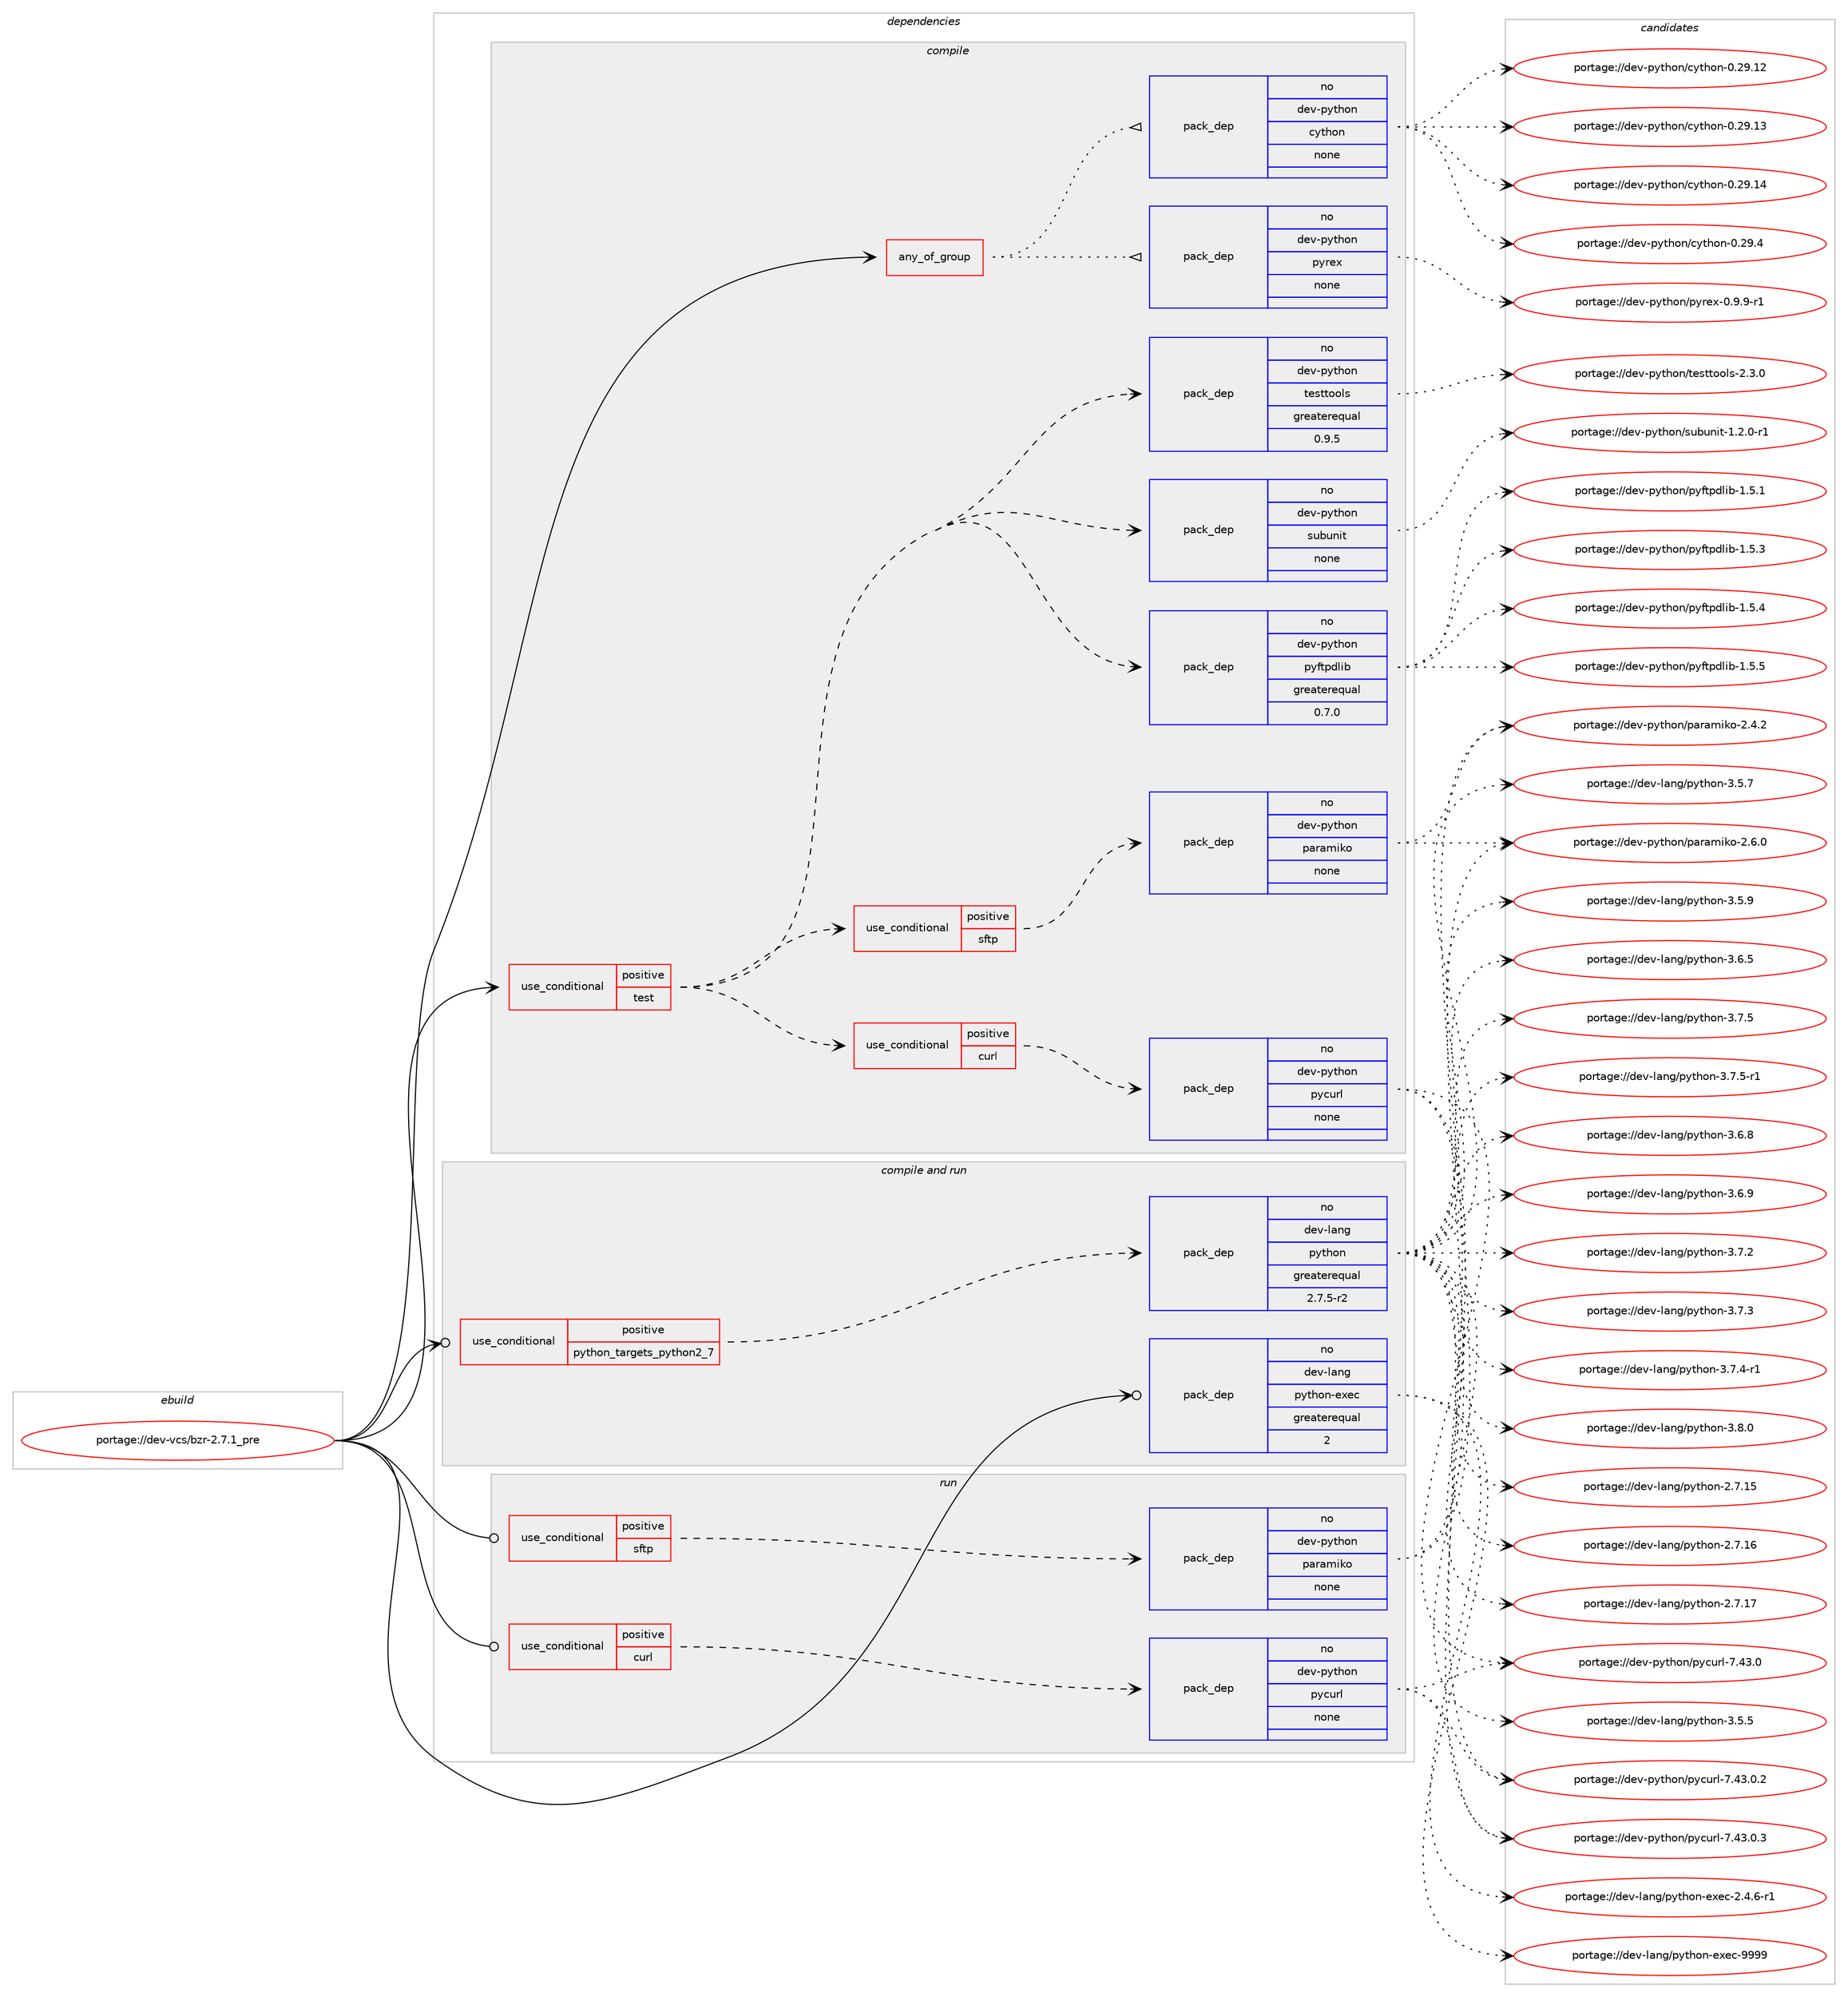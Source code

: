 digraph prolog {

# *************
# Graph options
# *************

newrank=true;
concentrate=true;
compound=true;
graph [rankdir=LR,fontname=Helvetica,fontsize=10,ranksep=1.5];#, ranksep=2.5, nodesep=0.2];
edge  [arrowhead=vee];
node  [fontname=Helvetica,fontsize=10];

# **********
# The ebuild
# **********

subgraph cluster_leftcol {
color=gray;
rank=same;
label=<<i>ebuild</i>>;
id [label="portage://dev-vcs/bzr-2.7.1_pre", color=red, width=4, href="../dev-vcs/bzr-2.7.1_pre.svg"];
}

# ****************
# The dependencies
# ****************

subgraph cluster_midcol {
color=gray;
label=<<i>dependencies</i>>;
subgraph cluster_compile {
fillcolor="#eeeeee";
style=filled;
label=<<i>compile</i>>;
subgraph any3655 {
dependency266124 [label=<<TABLE BORDER="0" CELLBORDER="1" CELLSPACING="0" CELLPADDING="4"><TR><TD CELLPADDING="10">any_of_group</TD></TR></TABLE>>, shape=none, color=red];subgraph pack190409 {
dependency266125 [label=<<TABLE BORDER="0" CELLBORDER="1" CELLSPACING="0" CELLPADDING="4" WIDTH="220"><TR><TD ROWSPAN="6" CELLPADDING="30">pack_dep</TD></TR><TR><TD WIDTH="110">no</TD></TR><TR><TD>dev-python</TD></TR><TR><TD>cython</TD></TR><TR><TD>none</TD></TR><TR><TD></TD></TR></TABLE>>, shape=none, color=blue];
}
dependency266124:e -> dependency266125:w [weight=20,style="dotted",arrowhead="oinv"];
subgraph pack190410 {
dependency266126 [label=<<TABLE BORDER="0" CELLBORDER="1" CELLSPACING="0" CELLPADDING="4" WIDTH="220"><TR><TD ROWSPAN="6" CELLPADDING="30">pack_dep</TD></TR><TR><TD WIDTH="110">no</TD></TR><TR><TD>dev-python</TD></TR><TR><TD>pyrex</TD></TR><TR><TD>none</TD></TR><TR><TD></TD></TR></TABLE>>, shape=none, color=blue];
}
dependency266124:e -> dependency266126:w [weight=20,style="dotted",arrowhead="oinv"];
}
id:e -> dependency266124:w [weight=20,style="solid",arrowhead="vee"];
subgraph cond71986 {
dependency266127 [label=<<TABLE BORDER="0" CELLBORDER="1" CELLSPACING="0" CELLPADDING="4"><TR><TD ROWSPAN="3" CELLPADDING="10">use_conditional</TD></TR><TR><TD>positive</TD></TR><TR><TD>test</TD></TR></TABLE>>, shape=none, color=red];
subgraph cond71987 {
dependency266128 [label=<<TABLE BORDER="0" CELLBORDER="1" CELLSPACING="0" CELLPADDING="4"><TR><TD ROWSPAN="3" CELLPADDING="10">use_conditional</TD></TR><TR><TD>positive</TD></TR><TR><TD>curl</TD></TR></TABLE>>, shape=none, color=red];
subgraph pack190411 {
dependency266129 [label=<<TABLE BORDER="0" CELLBORDER="1" CELLSPACING="0" CELLPADDING="4" WIDTH="220"><TR><TD ROWSPAN="6" CELLPADDING="30">pack_dep</TD></TR><TR><TD WIDTH="110">no</TD></TR><TR><TD>dev-python</TD></TR><TR><TD>pycurl</TD></TR><TR><TD>none</TD></TR><TR><TD></TD></TR></TABLE>>, shape=none, color=blue];
}
dependency266128:e -> dependency266129:w [weight=20,style="dashed",arrowhead="vee"];
}
dependency266127:e -> dependency266128:w [weight=20,style="dashed",arrowhead="vee"];
subgraph cond71988 {
dependency266130 [label=<<TABLE BORDER="0" CELLBORDER="1" CELLSPACING="0" CELLPADDING="4"><TR><TD ROWSPAN="3" CELLPADDING="10">use_conditional</TD></TR><TR><TD>positive</TD></TR><TR><TD>sftp</TD></TR></TABLE>>, shape=none, color=red];
subgraph pack190412 {
dependency266131 [label=<<TABLE BORDER="0" CELLBORDER="1" CELLSPACING="0" CELLPADDING="4" WIDTH="220"><TR><TD ROWSPAN="6" CELLPADDING="30">pack_dep</TD></TR><TR><TD WIDTH="110">no</TD></TR><TR><TD>dev-python</TD></TR><TR><TD>paramiko</TD></TR><TR><TD>none</TD></TR><TR><TD></TD></TR></TABLE>>, shape=none, color=blue];
}
dependency266130:e -> dependency266131:w [weight=20,style="dashed",arrowhead="vee"];
}
dependency266127:e -> dependency266130:w [weight=20,style="dashed",arrowhead="vee"];
subgraph pack190413 {
dependency266132 [label=<<TABLE BORDER="0" CELLBORDER="1" CELLSPACING="0" CELLPADDING="4" WIDTH="220"><TR><TD ROWSPAN="6" CELLPADDING="30">pack_dep</TD></TR><TR><TD WIDTH="110">no</TD></TR><TR><TD>dev-python</TD></TR><TR><TD>pyftpdlib</TD></TR><TR><TD>greaterequal</TD></TR><TR><TD>0.7.0</TD></TR></TABLE>>, shape=none, color=blue];
}
dependency266127:e -> dependency266132:w [weight=20,style="dashed",arrowhead="vee"];
subgraph pack190414 {
dependency266133 [label=<<TABLE BORDER="0" CELLBORDER="1" CELLSPACING="0" CELLPADDING="4" WIDTH="220"><TR><TD ROWSPAN="6" CELLPADDING="30">pack_dep</TD></TR><TR><TD WIDTH="110">no</TD></TR><TR><TD>dev-python</TD></TR><TR><TD>subunit</TD></TR><TR><TD>none</TD></TR><TR><TD></TD></TR></TABLE>>, shape=none, color=blue];
}
dependency266127:e -> dependency266133:w [weight=20,style="dashed",arrowhead="vee"];
subgraph pack190415 {
dependency266134 [label=<<TABLE BORDER="0" CELLBORDER="1" CELLSPACING="0" CELLPADDING="4" WIDTH="220"><TR><TD ROWSPAN="6" CELLPADDING="30">pack_dep</TD></TR><TR><TD WIDTH="110">no</TD></TR><TR><TD>dev-python</TD></TR><TR><TD>testtools</TD></TR><TR><TD>greaterequal</TD></TR><TR><TD>0.9.5</TD></TR></TABLE>>, shape=none, color=blue];
}
dependency266127:e -> dependency266134:w [weight=20,style="dashed",arrowhead="vee"];
}
id:e -> dependency266127:w [weight=20,style="solid",arrowhead="vee"];
}
subgraph cluster_compileandrun {
fillcolor="#eeeeee";
style=filled;
label=<<i>compile and run</i>>;
subgraph cond71989 {
dependency266135 [label=<<TABLE BORDER="0" CELLBORDER="1" CELLSPACING="0" CELLPADDING="4"><TR><TD ROWSPAN="3" CELLPADDING="10">use_conditional</TD></TR><TR><TD>positive</TD></TR><TR><TD>python_targets_python2_7</TD></TR></TABLE>>, shape=none, color=red];
subgraph pack190416 {
dependency266136 [label=<<TABLE BORDER="0" CELLBORDER="1" CELLSPACING="0" CELLPADDING="4" WIDTH="220"><TR><TD ROWSPAN="6" CELLPADDING="30">pack_dep</TD></TR><TR><TD WIDTH="110">no</TD></TR><TR><TD>dev-lang</TD></TR><TR><TD>python</TD></TR><TR><TD>greaterequal</TD></TR><TR><TD>2.7.5-r2</TD></TR></TABLE>>, shape=none, color=blue];
}
dependency266135:e -> dependency266136:w [weight=20,style="dashed",arrowhead="vee"];
}
id:e -> dependency266135:w [weight=20,style="solid",arrowhead="odotvee"];
subgraph pack190417 {
dependency266137 [label=<<TABLE BORDER="0" CELLBORDER="1" CELLSPACING="0" CELLPADDING="4" WIDTH="220"><TR><TD ROWSPAN="6" CELLPADDING="30">pack_dep</TD></TR><TR><TD WIDTH="110">no</TD></TR><TR><TD>dev-lang</TD></TR><TR><TD>python-exec</TD></TR><TR><TD>greaterequal</TD></TR><TR><TD>2</TD></TR></TABLE>>, shape=none, color=blue];
}
id:e -> dependency266137:w [weight=20,style="solid",arrowhead="odotvee"];
}
subgraph cluster_run {
fillcolor="#eeeeee";
style=filled;
label=<<i>run</i>>;
subgraph cond71990 {
dependency266138 [label=<<TABLE BORDER="0" CELLBORDER="1" CELLSPACING="0" CELLPADDING="4"><TR><TD ROWSPAN="3" CELLPADDING="10">use_conditional</TD></TR><TR><TD>positive</TD></TR><TR><TD>curl</TD></TR></TABLE>>, shape=none, color=red];
subgraph pack190418 {
dependency266139 [label=<<TABLE BORDER="0" CELLBORDER="1" CELLSPACING="0" CELLPADDING="4" WIDTH="220"><TR><TD ROWSPAN="6" CELLPADDING="30">pack_dep</TD></TR><TR><TD WIDTH="110">no</TD></TR><TR><TD>dev-python</TD></TR><TR><TD>pycurl</TD></TR><TR><TD>none</TD></TR><TR><TD></TD></TR></TABLE>>, shape=none, color=blue];
}
dependency266138:e -> dependency266139:w [weight=20,style="dashed",arrowhead="vee"];
}
id:e -> dependency266138:w [weight=20,style="solid",arrowhead="odot"];
subgraph cond71991 {
dependency266140 [label=<<TABLE BORDER="0" CELLBORDER="1" CELLSPACING="0" CELLPADDING="4"><TR><TD ROWSPAN="3" CELLPADDING="10">use_conditional</TD></TR><TR><TD>positive</TD></TR><TR><TD>sftp</TD></TR></TABLE>>, shape=none, color=red];
subgraph pack190419 {
dependency266141 [label=<<TABLE BORDER="0" CELLBORDER="1" CELLSPACING="0" CELLPADDING="4" WIDTH="220"><TR><TD ROWSPAN="6" CELLPADDING="30">pack_dep</TD></TR><TR><TD WIDTH="110">no</TD></TR><TR><TD>dev-python</TD></TR><TR><TD>paramiko</TD></TR><TR><TD>none</TD></TR><TR><TD></TD></TR></TABLE>>, shape=none, color=blue];
}
dependency266140:e -> dependency266141:w [weight=20,style="dashed",arrowhead="vee"];
}
id:e -> dependency266140:w [weight=20,style="solid",arrowhead="odot"];
}
}

# **************
# The candidates
# **************

subgraph cluster_choices {
rank=same;
color=gray;
label=<<i>candidates</i>>;

subgraph choice190409 {
color=black;
nodesep=1;
choiceportage1001011184511212111610411111047991211161041111104548465057464950 [label="portage://dev-python/cython-0.29.12", color=red, width=4,href="../dev-python/cython-0.29.12.svg"];
choiceportage1001011184511212111610411111047991211161041111104548465057464951 [label="portage://dev-python/cython-0.29.13", color=red, width=4,href="../dev-python/cython-0.29.13.svg"];
choiceportage1001011184511212111610411111047991211161041111104548465057464952 [label="portage://dev-python/cython-0.29.14", color=red, width=4,href="../dev-python/cython-0.29.14.svg"];
choiceportage10010111845112121116104111110479912111610411111045484650574652 [label="portage://dev-python/cython-0.29.4", color=red, width=4,href="../dev-python/cython-0.29.4.svg"];
dependency266125:e -> choiceportage1001011184511212111610411111047991211161041111104548465057464950:w [style=dotted,weight="100"];
dependency266125:e -> choiceportage1001011184511212111610411111047991211161041111104548465057464951:w [style=dotted,weight="100"];
dependency266125:e -> choiceportage1001011184511212111610411111047991211161041111104548465057464952:w [style=dotted,weight="100"];
dependency266125:e -> choiceportage10010111845112121116104111110479912111610411111045484650574652:w [style=dotted,weight="100"];
}
subgraph choice190410 {
color=black;
nodesep=1;
choiceportage10010111845112121116104111110471121211141011204548465746574511449 [label="portage://dev-python/pyrex-0.9.9-r1", color=red, width=4,href="../dev-python/pyrex-0.9.9-r1.svg"];
dependency266126:e -> choiceportage10010111845112121116104111110471121211141011204548465746574511449:w [style=dotted,weight="100"];
}
subgraph choice190411 {
color=black;
nodesep=1;
choiceportage10010111845112121116104111110471121219911711410845554652514648 [label="portage://dev-python/pycurl-7.43.0", color=red, width=4,href="../dev-python/pycurl-7.43.0.svg"];
choiceportage100101118451121211161041111104711212199117114108455546525146484650 [label="portage://dev-python/pycurl-7.43.0.2", color=red, width=4,href="../dev-python/pycurl-7.43.0.2.svg"];
choiceportage100101118451121211161041111104711212199117114108455546525146484651 [label="portage://dev-python/pycurl-7.43.0.3", color=red, width=4,href="../dev-python/pycurl-7.43.0.3.svg"];
dependency266129:e -> choiceportage10010111845112121116104111110471121219911711410845554652514648:w [style=dotted,weight="100"];
dependency266129:e -> choiceportage100101118451121211161041111104711212199117114108455546525146484650:w [style=dotted,weight="100"];
dependency266129:e -> choiceportage100101118451121211161041111104711212199117114108455546525146484651:w [style=dotted,weight="100"];
}
subgraph choice190412 {
color=black;
nodesep=1;
choiceportage10010111845112121116104111110471129711497109105107111455046524650 [label="portage://dev-python/paramiko-2.4.2", color=red, width=4,href="../dev-python/paramiko-2.4.2.svg"];
choiceportage10010111845112121116104111110471129711497109105107111455046544648 [label="portage://dev-python/paramiko-2.6.0", color=red, width=4,href="../dev-python/paramiko-2.6.0.svg"];
dependency266131:e -> choiceportage10010111845112121116104111110471129711497109105107111455046524650:w [style=dotted,weight="100"];
dependency266131:e -> choiceportage10010111845112121116104111110471129711497109105107111455046544648:w [style=dotted,weight="100"];
}
subgraph choice190413 {
color=black;
nodesep=1;
choiceportage100101118451121211161041111104711212110211611210010810598454946534649 [label="portage://dev-python/pyftpdlib-1.5.1", color=red, width=4,href="../dev-python/pyftpdlib-1.5.1.svg"];
choiceportage100101118451121211161041111104711212110211611210010810598454946534651 [label="portage://dev-python/pyftpdlib-1.5.3", color=red, width=4,href="../dev-python/pyftpdlib-1.5.3.svg"];
choiceportage100101118451121211161041111104711212110211611210010810598454946534652 [label="portage://dev-python/pyftpdlib-1.5.4", color=red, width=4,href="../dev-python/pyftpdlib-1.5.4.svg"];
choiceportage100101118451121211161041111104711212110211611210010810598454946534653 [label="portage://dev-python/pyftpdlib-1.5.5", color=red, width=4,href="../dev-python/pyftpdlib-1.5.5.svg"];
dependency266132:e -> choiceportage100101118451121211161041111104711212110211611210010810598454946534649:w [style=dotted,weight="100"];
dependency266132:e -> choiceportage100101118451121211161041111104711212110211611210010810598454946534651:w [style=dotted,weight="100"];
dependency266132:e -> choiceportage100101118451121211161041111104711212110211611210010810598454946534652:w [style=dotted,weight="100"];
dependency266132:e -> choiceportage100101118451121211161041111104711212110211611210010810598454946534653:w [style=dotted,weight="100"];
}
subgraph choice190414 {
color=black;
nodesep=1;
choiceportage1001011184511212111610411111047115117981171101051164549465046484511449 [label="portage://dev-python/subunit-1.2.0-r1", color=red, width=4,href="../dev-python/subunit-1.2.0-r1.svg"];
dependency266133:e -> choiceportage1001011184511212111610411111047115117981171101051164549465046484511449:w [style=dotted,weight="100"];
}
subgraph choice190415 {
color=black;
nodesep=1;
choiceportage1001011184511212111610411111047116101115116116111111108115455046514648 [label="portage://dev-python/testtools-2.3.0", color=red, width=4,href="../dev-python/testtools-2.3.0.svg"];
dependency266134:e -> choiceportage1001011184511212111610411111047116101115116116111111108115455046514648:w [style=dotted,weight="100"];
}
subgraph choice190416 {
color=black;
nodesep=1;
choiceportage10010111845108971101034711212111610411111045504655464953 [label="portage://dev-lang/python-2.7.15", color=red, width=4,href="../dev-lang/python-2.7.15.svg"];
choiceportage10010111845108971101034711212111610411111045504655464954 [label="portage://dev-lang/python-2.7.16", color=red, width=4,href="../dev-lang/python-2.7.16.svg"];
choiceportage10010111845108971101034711212111610411111045504655464955 [label="portage://dev-lang/python-2.7.17", color=red, width=4,href="../dev-lang/python-2.7.17.svg"];
choiceportage100101118451089711010347112121116104111110455146534653 [label="portage://dev-lang/python-3.5.5", color=red, width=4,href="../dev-lang/python-3.5.5.svg"];
choiceportage100101118451089711010347112121116104111110455146534655 [label="portage://dev-lang/python-3.5.7", color=red, width=4,href="../dev-lang/python-3.5.7.svg"];
choiceportage100101118451089711010347112121116104111110455146534657 [label="portage://dev-lang/python-3.5.9", color=red, width=4,href="../dev-lang/python-3.5.9.svg"];
choiceportage100101118451089711010347112121116104111110455146544653 [label="portage://dev-lang/python-3.6.5", color=red, width=4,href="../dev-lang/python-3.6.5.svg"];
choiceportage100101118451089711010347112121116104111110455146544656 [label="portage://dev-lang/python-3.6.8", color=red, width=4,href="../dev-lang/python-3.6.8.svg"];
choiceportage100101118451089711010347112121116104111110455146544657 [label="portage://dev-lang/python-3.6.9", color=red, width=4,href="../dev-lang/python-3.6.9.svg"];
choiceportage100101118451089711010347112121116104111110455146554650 [label="portage://dev-lang/python-3.7.2", color=red, width=4,href="../dev-lang/python-3.7.2.svg"];
choiceportage100101118451089711010347112121116104111110455146554651 [label="portage://dev-lang/python-3.7.3", color=red, width=4,href="../dev-lang/python-3.7.3.svg"];
choiceportage1001011184510897110103471121211161041111104551465546524511449 [label="portage://dev-lang/python-3.7.4-r1", color=red, width=4,href="../dev-lang/python-3.7.4-r1.svg"];
choiceportage100101118451089711010347112121116104111110455146554653 [label="portage://dev-lang/python-3.7.5", color=red, width=4,href="../dev-lang/python-3.7.5.svg"];
choiceportage1001011184510897110103471121211161041111104551465546534511449 [label="portage://dev-lang/python-3.7.5-r1", color=red, width=4,href="../dev-lang/python-3.7.5-r1.svg"];
choiceportage100101118451089711010347112121116104111110455146564648 [label="portage://dev-lang/python-3.8.0", color=red, width=4,href="../dev-lang/python-3.8.0.svg"];
dependency266136:e -> choiceportage10010111845108971101034711212111610411111045504655464953:w [style=dotted,weight="100"];
dependency266136:e -> choiceportage10010111845108971101034711212111610411111045504655464954:w [style=dotted,weight="100"];
dependency266136:e -> choiceportage10010111845108971101034711212111610411111045504655464955:w [style=dotted,weight="100"];
dependency266136:e -> choiceportage100101118451089711010347112121116104111110455146534653:w [style=dotted,weight="100"];
dependency266136:e -> choiceportage100101118451089711010347112121116104111110455146534655:w [style=dotted,weight="100"];
dependency266136:e -> choiceportage100101118451089711010347112121116104111110455146534657:w [style=dotted,weight="100"];
dependency266136:e -> choiceportage100101118451089711010347112121116104111110455146544653:w [style=dotted,weight="100"];
dependency266136:e -> choiceportage100101118451089711010347112121116104111110455146544656:w [style=dotted,weight="100"];
dependency266136:e -> choiceportage100101118451089711010347112121116104111110455146544657:w [style=dotted,weight="100"];
dependency266136:e -> choiceportage100101118451089711010347112121116104111110455146554650:w [style=dotted,weight="100"];
dependency266136:e -> choiceportage100101118451089711010347112121116104111110455146554651:w [style=dotted,weight="100"];
dependency266136:e -> choiceportage1001011184510897110103471121211161041111104551465546524511449:w [style=dotted,weight="100"];
dependency266136:e -> choiceportage100101118451089711010347112121116104111110455146554653:w [style=dotted,weight="100"];
dependency266136:e -> choiceportage1001011184510897110103471121211161041111104551465546534511449:w [style=dotted,weight="100"];
dependency266136:e -> choiceportage100101118451089711010347112121116104111110455146564648:w [style=dotted,weight="100"];
}
subgraph choice190417 {
color=black;
nodesep=1;
choiceportage10010111845108971101034711212111610411111045101120101994550465246544511449 [label="portage://dev-lang/python-exec-2.4.6-r1", color=red, width=4,href="../dev-lang/python-exec-2.4.6-r1.svg"];
choiceportage10010111845108971101034711212111610411111045101120101994557575757 [label="portage://dev-lang/python-exec-9999", color=red, width=4,href="../dev-lang/python-exec-9999.svg"];
dependency266137:e -> choiceportage10010111845108971101034711212111610411111045101120101994550465246544511449:w [style=dotted,weight="100"];
dependency266137:e -> choiceportage10010111845108971101034711212111610411111045101120101994557575757:w [style=dotted,weight="100"];
}
subgraph choice190418 {
color=black;
nodesep=1;
choiceportage10010111845112121116104111110471121219911711410845554652514648 [label="portage://dev-python/pycurl-7.43.0", color=red, width=4,href="../dev-python/pycurl-7.43.0.svg"];
choiceportage100101118451121211161041111104711212199117114108455546525146484650 [label="portage://dev-python/pycurl-7.43.0.2", color=red, width=4,href="../dev-python/pycurl-7.43.0.2.svg"];
choiceportage100101118451121211161041111104711212199117114108455546525146484651 [label="portage://dev-python/pycurl-7.43.0.3", color=red, width=4,href="../dev-python/pycurl-7.43.0.3.svg"];
dependency266139:e -> choiceportage10010111845112121116104111110471121219911711410845554652514648:w [style=dotted,weight="100"];
dependency266139:e -> choiceportage100101118451121211161041111104711212199117114108455546525146484650:w [style=dotted,weight="100"];
dependency266139:e -> choiceportage100101118451121211161041111104711212199117114108455546525146484651:w [style=dotted,weight="100"];
}
subgraph choice190419 {
color=black;
nodesep=1;
choiceportage10010111845112121116104111110471129711497109105107111455046524650 [label="portage://dev-python/paramiko-2.4.2", color=red, width=4,href="../dev-python/paramiko-2.4.2.svg"];
choiceportage10010111845112121116104111110471129711497109105107111455046544648 [label="portage://dev-python/paramiko-2.6.0", color=red, width=4,href="../dev-python/paramiko-2.6.0.svg"];
dependency266141:e -> choiceportage10010111845112121116104111110471129711497109105107111455046524650:w [style=dotted,weight="100"];
dependency266141:e -> choiceportage10010111845112121116104111110471129711497109105107111455046544648:w [style=dotted,weight="100"];
}
}

}
